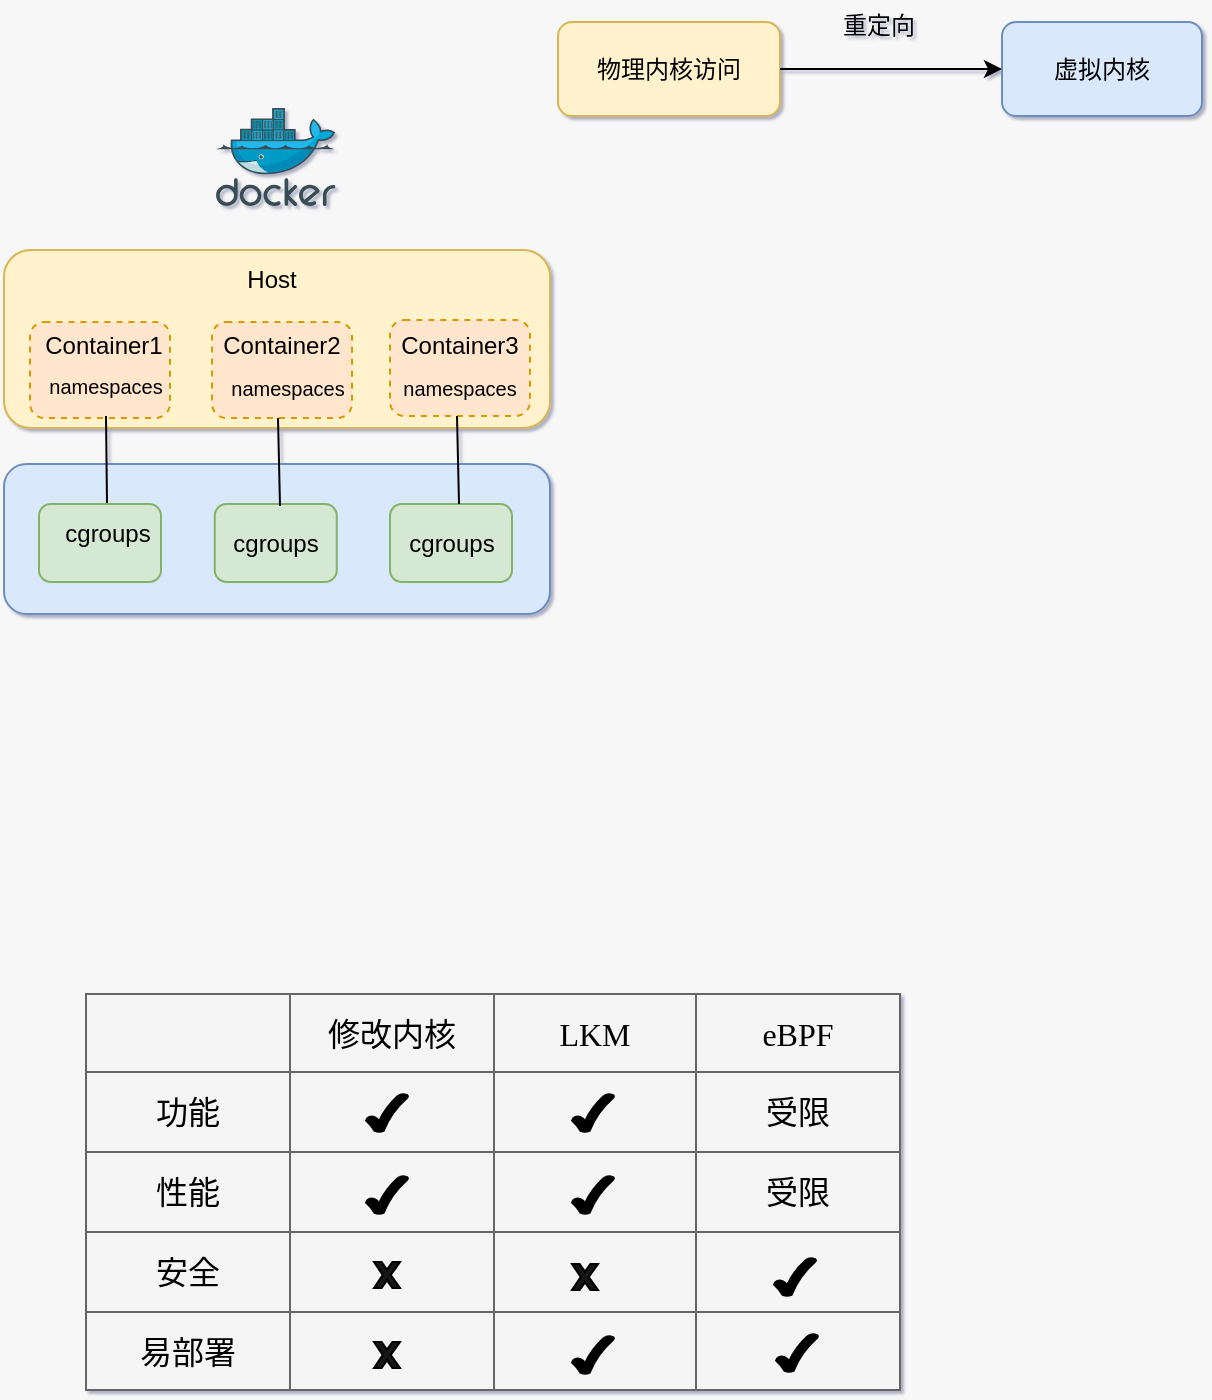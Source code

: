 <mxfile version="24.4.8" type="device">
  <diagram name="Page-1" id="8Pnf6xCYjv6e8eIN6UZ4">
    <mxGraphModel dx="954" dy="727" grid="0" gridSize="10" guides="1" tooltips="1" connect="1" arrows="0" fold="1" page="1" pageScale="1" pageWidth="850" pageHeight="1100" background="#F8F7F7" math="0" shadow="1">
      <root>
        <mxCell id="0" />
        <mxCell id="1" parent="0" />
        <mxCell id="9Yyixxu93VMR50IHoDll-1" value="" style="image;sketch=0;aspect=fixed;html=1;points=[];align=center;fontSize=12;image=img/lib/mscae/Docker.svg;" parent="1" vertex="1">
          <mxGeometry x="257" y="178" width="59.76" height="49" as="geometry" />
        </mxCell>
        <mxCell id="9Yyixxu93VMR50IHoDll-2" value="" style="rounded=1;whiteSpace=wrap;html=1;fillColor=#fff2cc;strokeColor=#d6b656;" parent="1" vertex="1">
          <mxGeometry x="151" y="249" width="273" height="89" as="geometry" />
        </mxCell>
        <mxCell id="9Yyixxu93VMR50IHoDll-3" value="Host" style="text;html=1;align=center;verticalAlign=middle;whiteSpace=wrap;rounded=0;" parent="1" vertex="1">
          <mxGeometry x="255" y="249" width="60" height="30" as="geometry" />
        </mxCell>
        <mxCell id="9Yyixxu93VMR50IHoDll-4" value="" style="rounded=1;whiteSpace=wrap;html=1;dashed=1;fillColor=#ffe6cc;strokeColor=#d79b00;" parent="1" vertex="1">
          <mxGeometry x="164" y="285" width="70" height="48" as="geometry" />
        </mxCell>
        <mxCell id="9Yyixxu93VMR50IHoDll-5" value="" style="rounded=1;whiteSpace=wrap;html=1;dashed=1;fillColor=#ffe6cc;strokeColor=#d79b00;" parent="1" vertex="1">
          <mxGeometry x="255" y="285" width="70" height="48" as="geometry" />
        </mxCell>
        <mxCell id="9Yyixxu93VMR50IHoDll-6" value="" style="rounded=1;whiteSpace=wrap;html=1;dashed=1;fillColor=#ffe6cc;strokeColor=#d79b00;" parent="1" vertex="1">
          <mxGeometry x="344" y="284" width="70" height="48" as="geometry" />
        </mxCell>
        <mxCell id="9Yyixxu93VMR50IHoDll-7" value="Container2" style="text;html=1;align=center;verticalAlign=middle;whiteSpace=wrap;rounded=0;" parent="1" vertex="1">
          <mxGeometry x="260" y="282" width="60" height="30" as="geometry" />
        </mxCell>
        <mxCell id="9Yyixxu93VMR50IHoDll-8" value="Container3" style="text;html=1;align=center;verticalAlign=middle;whiteSpace=wrap;rounded=0;" parent="1" vertex="1">
          <mxGeometry x="349" y="282" width="60" height="30" as="geometry" />
        </mxCell>
        <mxCell id="9Yyixxu93VMR50IHoDll-9" value="Container1" style="text;html=1;align=center;verticalAlign=middle;whiteSpace=wrap;rounded=0;" parent="1" vertex="1">
          <mxGeometry x="171" y="282" width="60" height="30" as="geometry" />
        </mxCell>
        <mxCell id="9Yyixxu93VMR50IHoDll-10" value="&lt;font style=&quot;font-size: 10px;&quot;&gt;namespaces&lt;/font&gt;" style="text;html=1;align=center;verticalAlign=middle;whiteSpace=wrap;rounded=0;" parent="1" vertex="1">
          <mxGeometry x="326" y="302" width="106" height="31" as="geometry" />
        </mxCell>
        <mxCell id="9Yyixxu93VMR50IHoDll-13" value="&lt;font style=&quot;font-size: 10px;&quot;&gt;namespaces&lt;/font&gt;" style="text;html=1;align=center;verticalAlign=middle;whiteSpace=wrap;rounded=0;" parent="1" vertex="1">
          <mxGeometry x="240" y="302" width="106" height="31" as="geometry" />
        </mxCell>
        <mxCell id="9Yyixxu93VMR50IHoDll-14" value="&lt;font style=&quot;font-size: 10px;&quot;&gt;namespaces&lt;/font&gt;" style="text;html=1;align=center;verticalAlign=middle;whiteSpace=wrap;rounded=0;" parent="1" vertex="1">
          <mxGeometry x="149" y="301" width="106" height="31" as="geometry" />
        </mxCell>
        <mxCell id="9Yyixxu93VMR50IHoDll-15" value="" style="rounded=1;whiteSpace=wrap;html=1;perimeterSpacing=0;fillColor=#dae8fc;strokeColor=#6c8ebf;" parent="1" vertex="1">
          <mxGeometry x="151" y="356" width="273" height="75" as="geometry" />
        </mxCell>
        <mxCell id="9Yyixxu93VMR50IHoDll-17" value="" style="rounded=1;whiteSpace=wrap;html=1;fillColor=#d5e8d4;strokeColor=#82b366;" parent="1" vertex="1">
          <mxGeometry x="168.5" y="376" width="61" height="39" as="geometry" />
        </mxCell>
        <mxCell id="9Yyixxu93VMR50IHoDll-18" value="" style="rounded=1;whiteSpace=wrap;html=1;fillColor=#d5e8d4;strokeColor=#82b366;" parent="1" vertex="1">
          <mxGeometry x="256.38" y="376" width="61" height="39" as="geometry" />
        </mxCell>
        <mxCell id="9Yyixxu93VMR50IHoDll-19" value="" style="rounded=1;whiteSpace=wrap;html=1;fillColor=#d5e8d4;strokeColor=#82b366;" parent="1" vertex="1">
          <mxGeometry x="344" y="376" width="61" height="39" as="geometry" />
        </mxCell>
        <mxCell id="9Yyixxu93VMR50IHoDll-20" value="cgroups" style="text;html=1;align=center;verticalAlign=middle;whiteSpace=wrap;rounded=0;" parent="1" vertex="1">
          <mxGeometry x="345" y="380.5" width="60" height="30" as="geometry" />
        </mxCell>
        <mxCell id="9Yyixxu93VMR50IHoDll-21" value="cgroups" style="text;html=1;align=center;verticalAlign=middle;whiteSpace=wrap;rounded=0;" parent="1" vertex="1">
          <mxGeometry x="256.76" y="380.5" width="60" height="30" as="geometry" />
        </mxCell>
        <mxCell id="9Yyixxu93VMR50IHoDll-22" value="cgroups" style="text;html=1;align=center;verticalAlign=middle;whiteSpace=wrap;rounded=0;" parent="1" vertex="1">
          <mxGeometry x="172.5" y="375.5" width="60" height="30" as="geometry" />
        </mxCell>
        <mxCell id="9Yyixxu93VMR50IHoDll-23" value="" style="endArrow=none;html=1;rounded=0;entryX=0.5;entryY=1;entryDx=0;entryDy=0;exitX=0.5;exitY=0;exitDx=0;exitDy=0;" parent="1" source="9Yyixxu93VMR50IHoDll-22" target="9Yyixxu93VMR50IHoDll-14" edge="1">
          <mxGeometry width="50" height="50" relative="1" as="geometry">
            <mxPoint x="399" y="400" as="sourcePoint" />
            <mxPoint x="449" y="350" as="targetPoint" />
          </mxGeometry>
        </mxCell>
        <mxCell id="9Yyixxu93VMR50IHoDll-26" value="" style="endArrow=none;html=1;rounded=0;entryX=0.5;entryY=1;entryDx=0;entryDy=0;exitX=0.5;exitY=0;exitDx=0;exitDy=0;" parent="1" edge="1">
          <mxGeometry width="50" height="50" relative="1" as="geometry">
            <mxPoint x="378.5" y="376" as="sourcePoint" />
            <mxPoint x="377.5" y="332" as="targetPoint" />
          </mxGeometry>
        </mxCell>
        <mxCell id="9Yyixxu93VMR50IHoDll-27" value="" style="endArrow=none;html=1;rounded=0;entryX=0.5;entryY=1;entryDx=0;entryDy=0;exitX=0.5;exitY=0;exitDx=0;exitDy=0;" parent="1" edge="1">
          <mxGeometry width="50" height="50" relative="1" as="geometry">
            <mxPoint x="289" y="377" as="sourcePoint" />
            <mxPoint x="288" y="333" as="targetPoint" />
          </mxGeometry>
        </mxCell>
        <mxCell id="9Yyixxu93VMR50IHoDll-28" value="" style="shape=table;startSize=0;container=1;collapsible=0;childLayout=tableLayout;fontSize=16;fillColor=#f5f5f5;fontColor=#333333;strokeColor=#666666;" parent="1" vertex="1">
          <mxGeometry x="192" y="621" width="407" height="198" as="geometry" />
        </mxCell>
        <mxCell id="9Yyixxu93VMR50IHoDll-29" value="" style="shape=tableRow;horizontal=0;startSize=0;swimlaneHead=0;swimlaneBody=0;strokeColor=inherit;top=0;left=0;bottom=0;right=0;collapsible=0;dropTarget=0;fillColor=none;points=[[0,0.5],[1,0.5]];portConstraint=eastwest;fontSize=16;" parent="9Yyixxu93VMR50IHoDll-28" vertex="1">
          <mxGeometry width="407" height="39" as="geometry" />
        </mxCell>
        <mxCell id="9Yyixxu93VMR50IHoDll-30" value="" style="shape=partialRectangle;html=1;whiteSpace=wrap;connectable=0;strokeColor=inherit;overflow=hidden;fillColor=none;top=0;left=0;bottom=0;right=0;pointerEvents=1;fontSize=16;" parent="9Yyixxu93VMR50IHoDll-29" vertex="1">
          <mxGeometry width="102" height="39" as="geometry">
            <mxRectangle width="102" height="39" as="alternateBounds" />
          </mxGeometry>
        </mxCell>
        <mxCell id="9Yyixxu93VMR50IHoDll-31" value="&lt;font face=&quot;Times New Roman&quot;&gt;修改内核&lt;/font&gt;" style="shape=partialRectangle;html=1;whiteSpace=wrap;connectable=0;strokeColor=inherit;overflow=hidden;fillColor=none;top=0;left=0;bottom=0;right=0;pointerEvents=1;fontSize=16;" parent="9Yyixxu93VMR50IHoDll-29" vertex="1">
          <mxGeometry x="102" width="102" height="39" as="geometry">
            <mxRectangle width="102" height="39" as="alternateBounds" />
          </mxGeometry>
        </mxCell>
        <mxCell id="9Yyixxu93VMR50IHoDll-32" value="&lt;font face=&quot;Times New Roman&quot;&gt;LKM&lt;/font&gt;" style="shape=partialRectangle;html=1;whiteSpace=wrap;connectable=0;strokeColor=inherit;overflow=hidden;fillColor=none;top=0;left=0;bottom=0;right=0;pointerEvents=1;fontSize=16;" parent="9Yyixxu93VMR50IHoDll-29" vertex="1">
          <mxGeometry x="204" width="101" height="39" as="geometry">
            <mxRectangle width="101" height="39" as="alternateBounds" />
          </mxGeometry>
        </mxCell>
        <mxCell id="9Yyixxu93VMR50IHoDll-49" value="&lt;font face=&quot;Times New Roman&quot;&gt;eBPF&lt;/font&gt;" style="shape=partialRectangle;html=1;whiteSpace=wrap;connectable=0;strokeColor=inherit;overflow=hidden;fillColor=none;top=0;left=0;bottom=0;right=0;pointerEvents=1;fontSize=16;" parent="9Yyixxu93VMR50IHoDll-29" vertex="1">
          <mxGeometry x="305" width="102" height="39" as="geometry">
            <mxRectangle width="102" height="39" as="alternateBounds" />
          </mxGeometry>
        </mxCell>
        <mxCell id="9Yyixxu93VMR50IHoDll-33" value="" style="shape=tableRow;horizontal=0;startSize=0;swimlaneHead=0;swimlaneBody=0;strokeColor=inherit;top=0;left=0;bottom=0;right=0;collapsible=0;dropTarget=0;fillColor=none;points=[[0,0.5],[1,0.5]];portConstraint=eastwest;fontSize=16;" parent="9Yyixxu93VMR50IHoDll-28" vertex="1">
          <mxGeometry y="39" width="407" height="40" as="geometry" />
        </mxCell>
        <mxCell id="9Yyixxu93VMR50IHoDll-34" value="&lt;font face=&quot;Times New Roman&quot;&gt;功能&lt;/font&gt;" style="shape=partialRectangle;html=1;whiteSpace=wrap;connectable=0;strokeColor=inherit;overflow=hidden;fillColor=none;top=0;left=0;bottom=0;right=0;pointerEvents=1;fontSize=16;" parent="9Yyixxu93VMR50IHoDll-33" vertex="1">
          <mxGeometry width="102" height="40" as="geometry">
            <mxRectangle width="102" height="40" as="alternateBounds" />
          </mxGeometry>
        </mxCell>
        <mxCell id="9Yyixxu93VMR50IHoDll-35" value="" style="shape=partialRectangle;html=1;whiteSpace=wrap;connectable=0;strokeColor=inherit;overflow=hidden;fillColor=none;top=0;left=0;bottom=0;right=0;pointerEvents=1;fontSize=16;" parent="9Yyixxu93VMR50IHoDll-33" vertex="1">
          <mxGeometry x="102" width="102" height="40" as="geometry">
            <mxRectangle width="102" height="40" as="alternateBounds" />
          </mxGeometry>
        </mxCell>
        <mxCell id="9Yyixxu93VMR50IHoDll-36" value="" style="shape=partialRectangle;html=1;whiteSpace=wrap;connectable=0;strokeColor=inherit;overflow=hidden;fillColor=none;top=0;left=0;bottom=0;right=0;pointerEvents=1;fontSize=16;" parent="9Yyixxu93VMR50IHoDll-33" vertex="1">
          <mxGeometry x="204" width="101" height="40" as="geometry">
            <mxRectangle width="101" height="40" as="alternateBounds" />
          </mxGeometry>
        </mxCell>
        <mxCell id="9Yyixxu93VMR50IHoDll-50" value="&lt;font face=&quot;Times New Roman&quot;&gt;受限&lt;/font&gt;" style="shape=partialRectangle;html=1;whiteSpace=wrap;connectable=0;strokeColor=inherit;overflow=hidden;fillColor=none;top=0;left=0;bottom=0;right=0;pointerEvents=1;fontSize=16;" parent="9Yyixxu93VMR50IHoDll-33" vertex="1">
          <mxGeometry x="305" width="102" height="40" as="geometry">
            <mxRectangle width="102" height="40" as="alternateBounds" />
          </mxGeometry>
        </mxCell>
        <mxCell id="9Yyixxu93VMR50IHoDll-37" value="" style="shape=tableRow;horizontal=0;startSize=0;swimlaneHead=0;swimlaneBody=0;strokeColor=inherit;top=0;left=0;bottom=0;right=0;collapsible=0;dropTarget=0;fillColor=none;points=[[0,0.5],[1,0.5]];portConstraint=eastwest;fontSize=16;" parent="9Yyixxu93VMR50IHoDll-28" vertex="1">
          <mxGeometry y="79" width="407" height="40" as="geometry" />
        </mxCell>
        <mxCell id="9Yyixxu93VMR50IHoDll-38" value="&lt;font face=&quot;Times New Roman&quot;&gt;性能&lt;/font&gt;" style="shape=partialRectangle;html=1;whiteSpace=wrap;connectable=0;strokeColor=inherit;overflow=hidden;fillColor=none;top=0;left=0;bottom=0;right=0;pointerEvents=1;fontSize=16;" parent="9Yyixxu93VMR50IHoDll-37" vertex="1">
          <mxGeometry width="102" height="40" as="geometry">
            <mxRectangle width="102" height="40" as="alternateBounds" />
          </mxGeometry>
        </mxCell>
        <mxCell id="9Yyixxu93VMR50IHoDll-39" value="" style="shape=partialRectangle;html=1;whiteSpace=wrap;connectable=0;strokeColor=inherit;overflow=hidden;fillColor=none;top=0;left=0;bottom=0;right=0;pointerEvents=1;fontSize=16;" parent="9Yyixxu93VMR50IHoDll-37" vertex="1">
          <mxGeometry x="102" width="102" height="40" as="geometry">
            <mxRectangle width="102" height="40" as="alternateBounds" />
          </mxGeometry>
        </mxCell>
        <mxCell id="9Yyixxu93VMR50IHoDll-40" value="" style="shape=partialRectangle;html=1;whiteSpace=wrap;connectable=0;strokeColor=inherit;overflow=hidden;fillColor=none;top=0;left=0;bottom=0;right=0;pointerEvents=1;fontSize=16;" parent="9Yyixxu93VMR50IHoDll-37" vertex="1">
          <mxGeometry x="204" width="101" height="40" as="geometry">
            <mxRectangle width="101" height="40" as="alternateBounds" />
          </mxGeometry>
        </mxCell>
        <mxCell id="9Yyixxu93VMR50IHoDll-51" value="&lt;font face=&quot;Times New Roman&quot;&gt;受限&lt;/font&gt;" style="shape=partialRectangle;html=1;whiteSpace=wrap;connectable=0;strokeColor=inherit;overflow=hidden;fillColor=none;top=0;left=0;bottom=0;right=0;pointerEvents=1;fontSize=16;" parent="9Yyixxu93VMR50IHoDll-37" vertex="1">
          <mxGeometry x="305" width="102" height="40" as="geometry">
            <mxRectangle width="102" height="40" as="alternateBounds" />
          </mxGeometry>
        </mxCell>
        <mxCell id="9Yyixxu93VMR50IHoDll-41" style="shape=tableRow;horizontal=0;startSize=0;swimlaneHead=0;swimlaneBody=0;strokeColor=inherit;top=0;left=0;bottom=0;right=0;collapsible=0;dropTarget=0;fillColor=none;points=[[0,0.5],[1,0.5]];portConstraint=eastwest;fontSize=16;" parent="9Yyixxu93VMR50IHoDll-28" vertex="1">
          <mxGeometry y="119" width="407" height="40" as="geometry" />
        </mxCell>
        <mxCell id="9Yyixxu93VMR50IHoDll-42" value="&lt;font face=&quot;Times New Roman&quot;&gt;安全&lt;/font&gt;" style="shape=partialRectangle;html=1;whiteSpace=wrap;connectable=0;strokeColor=inherit;overflow=hidden;fillColor=none;top=0;left=0;bottom=0;right=0;pointerEvents=1;fontSize=16;" parent="9Yyixxu93VMR50IHoDll-41" vertex="1">
          <mxGeometry width="102" height="40" as="geometry">
            <mxRectangle width="102" height="40" as="alternateBounds" />
          </mxGeometry>
        </mxCell>
        <mxCell id="9Yyixxu93VMR50IHoDll-43" style="shape=partialRectangle;html=1;whiteSpace=wrap;connectable=0;strokeColor=inherit;overflow=hidden;fillColor=none;top=0;left=0;bottom=0;right=0;pointerEvents=1;fontSize=16;" parent="9Yyixxu93VMR50IHoDll-41" vertex="1">
          <mxGeometry x="102" width="102" height="40" as="geometry">
            <mxRectangle width="102" height="40" as="alternateBounds" />
          </mxGeometry>
        </mxCell>
        <mxCell id="9Yyixxu93VMR50IHoDll-44" style="shape=partialRectangle;html=1;whiteSpace=wrap;connectable=0;strokeColor=inherit;overflow=hidden;fillColor=none;top=0;left=0;bottom=0;right=0;pointerEvents=1;fontSize=16;" parent="9Yyixxu93VMR50IHoDll-41" vertex="1">
          <mxGeometry x="204" width="101" height="40" as="geometry">
            <mxRectangle width="101" height="40" as="alternateBounds" />
          </mxGeometry>
        </mxCell>
        <mxCell id="9Yyixxu93VMR50IHoDll-52" style="shape=partialRectangle;html=1;whiteSpace=wrap;connectable=0;strokeColor=inherit;overflow=hidden;fillColor=none;top=0;left=0;bottom=0;right=0;pointerEvents=1;fontSize=16;" parent="9Yyixxu93VMR50IHoDll-41" vertex="1">
          <mxGeometry x="305" width="102" height="40" as="geometry">
            <mxRectangle width="102" height="40" as="alternateBounds" />
          </mxGeometry>
        </mxCell>
        <mxCell id="9Yyixxu93VMR50IHoDll-45" style="shape=tableRow;horizontal=0;startSize=0;swimlaneHead=0;swimlaneBody=0;strokeColor=inherit;top=0;left=0;bottom=0;right=0;collapsible=0;dropTarget=0;fillColor=none;points=[[0,0.5],[1,0.5]];portConstraint=eastwest;fontSize=16;" parent="9Yyixxu93VMR50IHoDll-28" vertex="1">
          <mxGeometry y="159" width="407" height="39" as="geometry" />
        </mxCell>
        <mxCell id="9Yyixxu93VMR50IHoDll-46" value="&lt;font face=&quot;Times New Roman&quot;&gt;易部署&lt;/font&gt;" style="shape=partialRectangle;html=1;whiteSpace=wrap;connectable=0;strokeColor=inherit;overflow=hidden;fillColor=none;top=0;left=0;bottom=0;right=0;pointerEvents=1;fontSize=16;" parent="9Yyixxu93VMR50IHoDll-45" vertex="1">
          <mxGeometry width="102" height="39" as="geometry">
            <mxRectangle width="102" height="39" as="alternateBounds" />
          </mxGeometry>
        </mxCell>
        <mxCell id="9Yyixxu93VMR50IHoDll-47" style="shape=partialRectangle;html=1;whiteSpace=wrap;connectable=0;strokeColor=inherit;overflow=hidden;fillColor=none;top=0;left=0;bottom=0;right=0;pointerEvents=1;fontSize=16;" parent="9Yyixxu93VMR50IHoDll-45" vertex="1">
          <mxGeometry x="102" width="102" height="39" as="geometry">
            <mxRectangle width="102" height="39" as="alternateBounds" />
          </mxGeometry>
        </mxCell>
        <mxCell id="9Yyixxu93VMR50IHoDll-48" style="shape=partialRectangle;html=1;whiteSpace=wrap;connectable=0;strokeColor=inherit;overflow=hidden;fillColor=none;top=0;left=0;bottom=0;right=0;pointerEvents=1;fontSize=16;" parent="9Yyixxu93VMR50IHoDll-45" vertex="1">
          <mxGeometry x="204" width="101" height="39" as="geometry">
            <mxRectangle width="101" height="39" as="alternateBounds" />
          </mxGeometry>
        </mxCell>
        <mxCell id="9Yyixxu93VMR50IHoDll-53" style="shape=partialRectangle;html=1;whiteSpace=wrap;connectable=0;strokeColor=inherit;overflow=hidden;fillColor=none;top=0;left=0;bottom=0;right=0;pointerEvents=1;fontSize=16;" parent="9Yyixxu93VMR50IHoDll-45" vertex="1">
          <mxGeometry x="305" width="102" height="39" as="geometry">
            <mxRectangle width="102" height="39" as="alternateBounds" />
          </mxGeometry>
        </mxCell>
        <mxCell id="9Yyixxu93VMR50IHoDll-54" value="" style="verticalLabelPosition=bottom;verticalAlign=top;html=1;shape=mxgraph.basic.tick;fillColor=#000000;" parent="1" vertex="1">
          <mxGeometry x="536" y="753" width="21" height="19" as="geometry" />
        </mxCell>
        <mxCell id="9Yyixxu93VMR50IHoDll-56" value="" style="verticalLabelPosition=bottom;verticalAlign=top;html=1;shape=mxgraph.basic.tick;fillColor=#000000;" parent="1" vertex="1">
          <mxGeometry x="537" y="791" width="21" height="19" as="geometry" />
        </mxCell>
        <mxCell id="9Yyixxu93VMR50IHoDll-57" value="" style="verticalLabelPosition=bottom;verticalAlign=top;html=1;shape=mxgraph.basic.tick;fillColor=#000000;" parent="1" vertex="1">
          <mxGeometry x="435" y="792" width="21" height="19" as="geometry" />
        </mxCell>
        <mxCell id="9Yyixxu93VMR50IHoDll-58" value="" style="verticalLabelPosition=bottom;verticalAlign=top;html=1;shape=mxgraph.basic.tick;fillColor=#000000;" parent="1" vertex="1">
          <mxGeometry x="435" y="712" width="21" height="19" as="geometry" />
        </mxCell>
        <mxCell id="9Yyixxu93VMR50IHoDll-59" value="" style="verticalLabelPosition=bottom;verticalAlign=top;html=1;shape=mxgraph.basic.tick;fillColor=#000000;" parent="1" vertex="1">
          <mxGeometry x="435" y="671" width="21" height="19" as="geometry" />
        </mxCell>
        <mxCell id="9Yyixxu93VMR50IHoDll-60" value="" style="verticalLabelPosition=bottom;verticalAlign=top;html=1;shape=mxgraph.basic.tick;fillColor=#000000;" parent="1" vertex="1">
          <mxGeometry x="332" y="712" width="21" height="19" as="geometry" />
        </mxCell>
        <mxCell id="9Yyixxu93VMR50IHoDll-61" value="" style="verticalLabelPosition=bottom;verticalAlign=top;html=1;shape=mxgraph.basic.tick;fillColor=#000000;" parent="1" vertex="1">
          <mxGeometry x="332" y="671" width="21" height="19" as="geometry" />
        </mxCell>
        <mxCell id="9Yyixxu93VMR50IHoDll-64" value="" style="verticalLabelPosition=bottom;verticalAlign=top;html=1;shape=mxgraph.basic.x;fillColor=#121212;" parent="1" vertex="1">
          <mxGeometry x="435" y="756" width="13" height="13" as="geometry" />
        </mxCell>
        <mxCell id="9Yyixxu93VMR50IHoDll-65" value="" style="verticalLabelPosition=bottom;verticalAlign=top;html=1;shape=mxgraph.basic.x;fillColor=#121212;" parent="1" vertex="1">
          <mxGeometry x="336" y="795" width="13" height="13" as="geometry" />
        </mxCell>
        <mxCell id="9Yyixxu93VMR50IHoDll-66" value="" style="verticalLabelPosition=bottom;verticalAlign=top;html=1;shape=mxgraph.basic.x;fillColor=#121212;" parent="1" vertex="1">
          <mxGeometry x="336" y="755" width="13" height="13" as="geometry" />
        </mxCell>
        <mxCell id="mGCDzLo8QSS4jdiffCoD-1" value="&lt;font face=&quot;Times New Roman&quot;&gt;物理内核访问&lt;/font&gt;" style="rounded=1;whiteSpace=wrap;html=1;fillColor=#fff2cc;strokeColor=#d6b656;" vertex="1" parent="1">
          <mxGeometry x="428" y="135" width="111" height="47" as="geometry" />
        </mxCell>
        <mxCell id="mGCDzLo8QSS4jdiffCoD-2" value="&lt;font face=&quot;Times New Roman&quot;&gt;虚拟内核&lt;/font&gt;" style="rounded=1;whiteSpace=wrap;html=1;fillColor=#dae8fc;strokeColor=#6c8ebf;" vertex="1" parent="1">
          <mxGeometry x="650" y="135" width="100" height="47" as="geometry" />
        </mxCell>
        <mxCell id="mGCDzLo8QSS4jdiffCoD-3" value="" style="endArrow=classic;html=1;rounded=0;exitX=1;exitY=0.5;exitDx=0;exitDy=0;entryX=0;entryY=0.5;entryDx=0;entryDy=0;" edge="1" parent="1" source="mGCDzLo8QSS4jdiffCoD-1" target="mGCDzLo8QSS4jdiffCoD-2">
          <mxGeometry width="50" height="50" relative="1" as="geometry">
            <mxPoint x="437" y="314" as="sourcePoint" />
            <mxPoint x="487" y="264" as="targetPoint" />
          </mxGeometry>
        </mxCell>
        <mxCell id="mGCDzLo8QSS4jdiffCoD-4" value="&lt;font face=&quot;Times New Roman&quot;&gt;重定向&lt;/font&gt;" style="text;html=1;align=center;verticalAlign=middle;resizable=0;points=[];autosize=1;strokeColor=none;fillColor=none;" vertex="1" parent="1">
          <mxGeometry x="561" y="124" width="54" height="26" as="geometry" />
        </mxCell>
      </root>
    </mxGraphModel>
  </diagram>
</mxfile>
